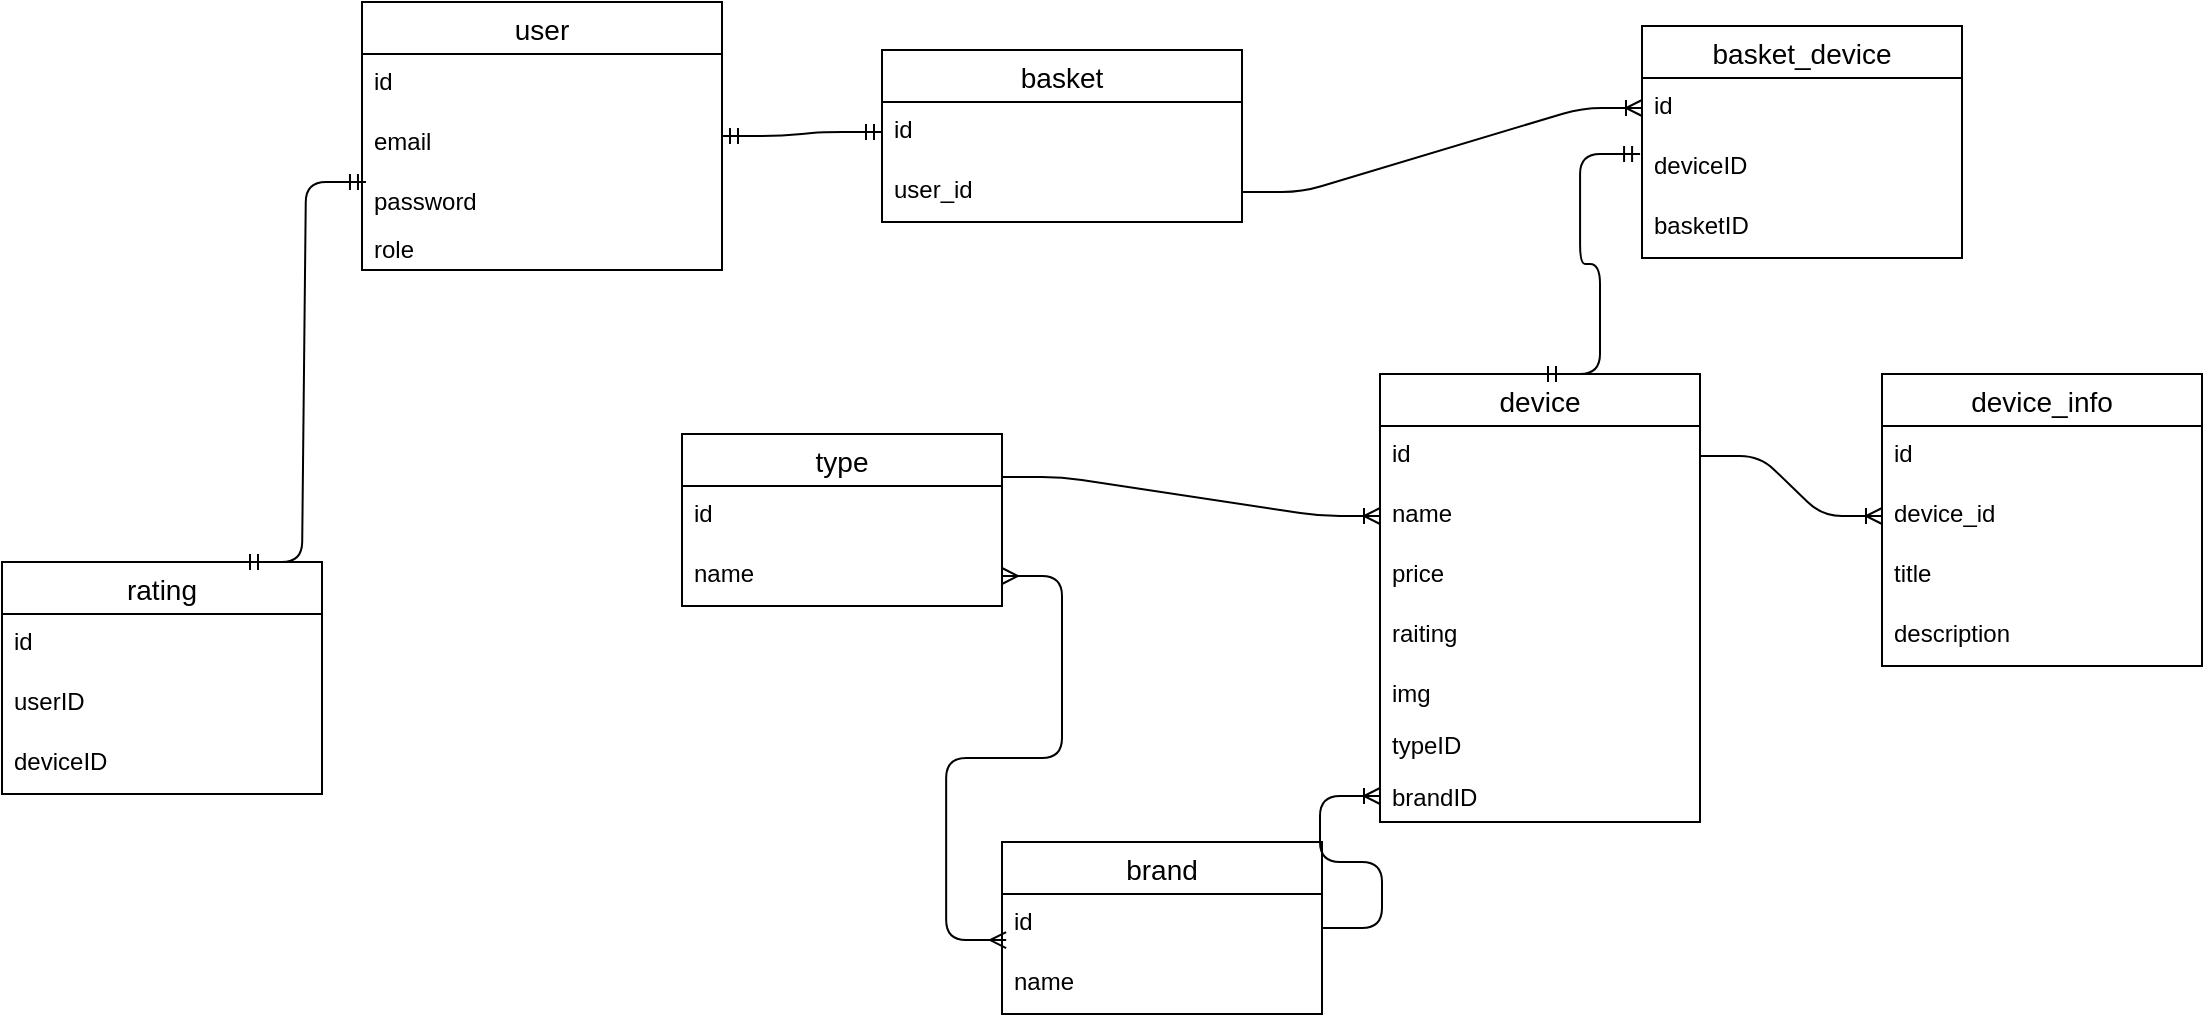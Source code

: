 <mxfile version="14.8.1" type="device"><diagram id="zYbGqliW-MIml7i_d41W" name="Page-1"><mxGraphModel dx="2462" dy="1162" grid="1" gridSize="20" guides="1" tooltips="1" connect="1" arrows="1" fold="1" page="0" pageScale="1" pageWidth="827" pageHeight="1169" background="none" math="0" shadow="0"><root><mxCell id="0"/><mxCell id="1" parent="0"/><mxCell id="QhOW9XZvBvPMVNQv5QSF-29" value="user" style="swimlane;fontStyle=0;childLayout=stackLayout;horizontal=1;startSize=26;horizontalStack=0;resizeParent=1;resizeParentMax=0;resizeLast=0;collapsible=1;marginBottom=0;align=center;fontSize=14;strokeWidth=1;" vertex="1" parent="1"><mxGeometry x="-20" y="-200" width="180" height="134" as="geometry"/></mxCell><mxCell id="QhOW9XZvBvPMVNQv5QSF-30" value="id" style="text;strokeColor=none;fillColor=none;spacingLeft=4;spacingRight=4;overflow=hidden;rotatable=0;points=[[0,0.5],[1,0.5]];portConstraint=eastwest;fontSize=12;strokeWidth=1;" vertex="1" parent="QhOW9XZvBvPMVNQv5QSF-29"><mxGeometry y="26" width="180" height="30" as="geometry"/></mxCell><mxCell id="QhOW9XZvBvPMVNQv5QSF-31" value="email" style="text;strokeColor=none;fillColor=none;spacingLeft=4;spacingRight=4;overflow=hidden;rotatable=0;points=[[0,0.5],[1,0.5]];portConstraint=eastwest;fontSize=12;strokeWidth=1;" vertex="1" parent="QhOW9XZvBvPMVNQv5QSF-29"><mxGeometry y="56" width="180" height="30" as="geometry"/></mxCell><mxCell id="QhOW9XZvBvPMVNQv5QSF-37" value="password" style="text;strokeColor=none;fillColor=none;spacingLeft=4;spacingRight=4;overflow=hidden;rotatable=0;points=[[0,0.5],[1,0.5]];portConstraint=eastwest;fontSize=12;strokeWidth=1;" vertex="1" parent="QhOW9XZvBvPMVNQv5QSF-29"><mxGeometry y="86" width="180" height="24" as="geometry"/></mxCell><mxCell id="QhOW9XZvBvPMVNQv5QSF-32" value="role" style="text;strokeColor=none;fillColor=none;spacingLeft=4;spacingRight=4;overflow=hidden;rotatable=0;points=[[0,0.5],[1,0.5]];portConstraint=eastwest;fontSize=12;strokeWidth=1;" vertex="1" parent="QhOW9XZvBvPMVNQv5QSF-29"><mxGeometry y="110" width="180" height="24" as="geometry"/></mxCell><mxCell id="QhOW9XZvBvPMVNQv5QSF-38" value="basket" style="swimlane;fontStyle=0;childLayout=stackLayout;horizontal=1;startSize=26;horizontalStack=0;resizeParent=1;resizeParentMax=0;resizeLast=0;collapsible=1;marginBottom=0;align=center;fontSize=14;strokeWidth=1;" vertex="1" parent="1"><mxGeometry x="240" y="-176" width="180" height="86" as="geometry"/></mxCell><mxCell id="QhOW9XZvBvPMVNQv5QSF-39" value="id" style="text;strokeColor=none;fillColor=none;spacingLeft=4;spacingRight=4;overflow=hidden;rotatable=0;points=[[0,0.5],[1,0.5]];portConstraint=eastwest;fontSize=12;strokeWidth=1;" vertex="1" parent="QhOW9XZvBvPMVNQv5QSF-38"><mxGeometry y="26" width="180" height="30" as="geometry"/></mxCell><mxCell id="QhOW9XZvBvPMVNQv5QSF-40" value="user_id" style="text;strokeColor=none;fillColor=none;spacingLeft=4;spacingRight=4;overflow=hidden;rotatable=0;points=[[0,0.5],[1,0.5]];portConstraint=eastwest;fontSize=12;strokeWidth=1;" vertex="1" parent="QhOW9XZvBvPMVNQv5QSF-38"><mxGeometry y="56" width="180" height="30" as="geometry"/></mxCell><mxCell id="QhOW9XZvBvPMVNQv5QSF-43" value="" style="edgeStyle=entityRelationEdgeStyle;fontSize=12;html=1;endArrow=ERmandOne;startArrow=ERmandOne;entryX=0;entryY=0.5;entryDx=0;entryDy=0;strokeWidth=1;" edge="1" parent="1" source="QhOW9XZvBvPMVNQv5QSF-29" target="QhOW9XZvBvPMVNQv5QSF-39"><mxGeometry width="100" height="100" relative="1" as="geometry"><mxPoint x="200" y="160" as="sourcePoint"/><mxPoint x="300" y="60" as="targetPoint"/></mxGeometry></mxCell><mxCell id="QhOW9XZvBvPMVNQv5QSF-44" value="device" style="swimlane;fontStyle=0;childLayout=stackLayout;horizontal=1;startSize=26;horizontalStack=0;resizeParent=1;resizeParentMax=0;resizeLast=0;collapsible=1;marginBottom=0;align=center;fontSize=14;strokeWidth=1;" vertex="1" parent="1"><mxGeometry x="489" y="-14" width="160" height="224" as="geometry"/></mxCell><mxCell id="QhOW9XZvBvPMVNQv5QSF-45" value="id" style="text;strokeColor=none;fillColor=none;spacingLeft=4;spacingRight=4;overflow=hidden;rotatable=0;points=[[0,0.5],[1,0.5]];portConstraint=eastwest;fontSize=12;strokeWidth=1;" vertex="1" parent="QhOW9XZvBvPMVNQv5QSF-44"><mxGeometry y="26" width="160" height="30" as="geometry"/></mxCell><mxCell id="QhOW9XZvBvPMVNQv5QSF-46" value="name" style="text;strokeColor=none;fillColor=none;spacingLeft=4;spacingRight=4;overflow=hidden;rotatable=0;points=[[0,0.5],[1,0.5]];portConstraint=eastwest;fontSize=12;strokeWidth=1;" vertex="1" parent="QhOW9XZvBvPMVNQv5QSF-44"><mxGeometry y="56" width="160" height="30" as="geometry"/></mxCell><mxCell id="QhOW9XZvBvPMVNQv5QSF-47" value="price" style="text;strokeColor=none;fillColor=none;spacingLeft=4;spacingRight=4;overflow=hidden;rotatable=0;points=[[0,0.5],[1,0.5]];portConstraint=eastwest;fontSize=12;strokeWidth=1;" vertex="1" parent="QhOW9XZvBvPMVNQv5QSF-44"><mxGeometry y="86" width="160" height="30" as="geometry"/></mxCell><mxCell id="QhOW9XZvBvPMVNQv5QSF-48" value="raiting" style="text;strokeColor=none;fillColor=none;spacingLeft=4;spacingRight=4;overflow=hidden;rotatable=0;points=[[0,0.5],[1,0.5]];portConstraint=eastwest;fontSize=12;strokeWidth=1;" vertex="1" parent="QhOW9XZvBvPMVNQv5QSF-44"><mxGeometry y="116" width="160" height="30" as="geometry"/></mxCell><mxCell id="QhOW9XZvBvPMVNQv5QSF-50" value="img&#10;" style="text;strokeColor=none;fillColor=none;spacingLeft=4;spacingRight=4;overflow=hidden;rotatable=0;points=[[0,0.5],[1,0.5]];portConstraint=eastwest;fontSize=12;strokeWidth=1;" vertex="1" parent="QhOW9XZvBvPMVNQv5QSF-44"><mxGeometry y="146" width="160" height="26" as="geometry"/></mxCell><mxCell id="QhOW9XZvBvPMVNQv5QSF-51" value="typeID&#10;" style="text;strokeColor=none;fillColor=none;spacingLeft=4;spacingRight=4;overflow=hidden;rotatable=0;points=[[0,0.5],[1,0.5]];portConstraint=eastwest;fontSize=12;strokeWidth=1;" vertex="1" parent="QhOW9XZvBvPMVNQv5QSF-44"><mxGeometry y="172" width="160" height="26" as="geometry"/></mxCell><mxCell id="QhOW9XZvBvPMVNQv5QSF-49" value="brandID" style="text;strokeColor=none;fillColor=none;spacingLeft=4;spacingRight=4;overflow=hidden;rotatable=0;points=[[0,0.5],[1,0.5]];portConstraint=eastwest;fontSize=12;strokeWidth=1;" vertex="1" parent="QhOW9XZvBvPMVNQv5QSF-44"><mxGeometry y="198" width="160" height="26" as="geometry"/></mxCell><mxCell id="QhOW9XZvBvPMVNQv5QSF-52" value="type" style="swimlane;fontStyle=0;childLayout=stackLayout;horizontal=1;startSize=26;horizontalStack=0;resizeParent=1;resizeParentMax=0;resizeLast=0;collapsible=1;marginBottom=0;align=center;fontSize=14;strokeWidth=1;" vertex="1" parent="1"><mxGeometry x="140" y="16" width="160" height="86" as="geometry"/></mxCell><mxCell id="QhOW9XZvBvPMVNQv5QSF-53" value="id" style="text;strokeColor=none;fillColor=none;spacingLeft=4;spacingRight=4;overflow=hidden;rotatable=0;points=[[0,0.5],[1,0.5]];portConstraint=eastwest;fontSize=12;strokeWidth=1;" vertex="1" parent="QhOW9XZvBvPMVNQv5QSF-52"><mxGeometry y="26" width="160" height="30" as="geometry"/></mxCell><mxCell id="QhOW9XZvBvPMVNQv5QSF-54" value="name" style="text;strokeColor=none;fillColor=none;spacingLeft=4;spacingRight=4;overflow=hidden;rotatable=0;points=[[0,0.5],[1,0.5]];portConstraint=eastwest;fontSize=12;strokeWidth=1;" vertex="1" parent="QhOW9XZvBvPMVNQv5QSF-52"><mxGeometry y="56" width="160" height="30" as="geometry"/></mxCell><mxCell id="QhOW9XZvBvPMVNQv5QSF-56" value="brand" style="swimlane;fontStyle=0;childLayout=stackLayout;horizontal=1;startSize=26;horizontalStack=0;resizeParent=1;resizeParentMax=0;resizeLast=0;collapsible=1;marginBottom=0;align=center;fontSize=14;strokeWidth=1;" vertex="1" parent="1"><mxGeometry x="300" y="220" width="160" height="86" as="geometry"/></mxCell><mxCell id="QhOW9XZvBvPMVNQv5QSF-57" value="id" style="text;strokeColor=none;fillColor=none;spacingLeft=4;spacingRight=4;overflow=hidden;rotatable=0;points=[[0,0.5],[1,0.5]];portConstraint=eastwest;fontSize=12;strokeWidth=1;" vertex="1" parent="QhOW9XZvBvPMVNQv5QSF-56"><mxGeometry y="26" width="160" height="30" as="geometry"/></mxCell><mxCell id="QhOW9XZvBvPMVNQv5QSF-58" value="name" style="text;strokeColor=none;fillColor=none;spacingLeft=4;spacingRight=4;overflow=hidden;rotatable=0;points=[[0,0.5],[1,0.5]];portConstraint=eastwest;fontSize=12;strokeWidth=1;" vertex="1" parent="QhOW9XZvBvPMVNQv5QSF-56"><mxGeometry y="56" width="160" height="30" as="geometry"/></mxCell><mxCell id="QhOW9XZvBvPMVNQv5QSF-60" value="" style="edgeStyle=entityRelationEdgeStyle;fontSize=12;html=1;endArrow=ERoneToMany;exitX=1;exitY=0.25;exitDx=0;exitDy=0;entryX=0;entryY=0.5;entryDx=0;entryDy=0;strokeWidth=1;" edge="1" parent="1" source="QhOW9XZvBvPMVNQv5QSF-52" target="QhOW9XZvBvPMVNQv5QSF-46"><mxGeometry width="100" height="100" relative="1" as="geometry"><mxPoint x="340" y="360" as="sourcePoint"/><mxPoint x="440" y="260" as="targetPoint"/></mxGeometry></mxCell><mxCell id="QhOW9XZvBvPMVNQv5QSF-61" value="" style="edgeStyle=entityRelationEdgeStyle;fontSize=12;html=1;endArrow=ERoneToMany;entryX=0;entryY=0.5;entryDx=0;entryDy=0;strokeWidth=1;" edge="1" parent="1" source="QhOW9XZvBvPMVNQv5QSF-56" target="QhOW9XZvBvPMVNQv5QSF-49"><mxGeometry width="100" height="100" relative="1" as="geometry"><mxPoint x="200" y="400" as="sourcePoint"/><mxPoint x="520" y="190" as="targetPoint"/></mxGeometry></mxCell><mxCell id="QhOW9XZvBvPMVNQv5QSF-62" value="" style="edgeStyle=entityRelationEdgeStyle;fontSize=12;html=1;endArrow=ERmany;startArrow=ERmany;exitX=1;exitY=0.5;exitDx=0;exitDy=0;entryX=0.013;entryY=0.767;entryDx=0;entryDy=0;entryPerimeter=0;strokeWidth=1;" edge="1" parent="1" source="QhOW9XZvBvPMVNQv5QSF-54" target="QhOW9XZvBvPMVNQv5QSF-57"><mxGeometry width="100" height="100" relative="1" as="geometry"><mxPoint x="280" y="640" as="sourcePoint"/><mxPoint x="380" y="540" as="targetPoint"/></mxGeometry></mxCell><mxCell id="QhOW9XZvBvPMVNQv5QSF-63" value="device_info" style="swimlane;fontStyle=0;childLayout=stackLayout;horizontal=1;startSize=26;horizontalStack=0;resizeParent=1;resizeParentMax=0;resizeLast=0;collapsible=1;marginBottom=0;align=center;fontSize=14;strokeWidth=1;" vertex="1" parent="1"><mxGeometry x="740" y="-14" width="160" height="146" as="geometry"/></mxCell><mxCell id="QhOW9XZvBvPMVNQv5QSF-64" value="id" style="text;strokeColor=none;fillColor=none;spacingLeft=4;spacingRight=4;overflow=hidden;rotatable=0;points=[[0,0.5],[1,0.5]];portConstraint=eastwest;fontSize=12;strokeWidth=1;" vertex="1" parent="QhOW9XZvBvPMVNQv5QSF-63"><mxGeometry y="26" width="160" height="30" as="geometry"/></mxCell><mxCell id="QhOW9XZvBvPMVNQv5QSF-65" value="device_id" style="text;strokeColor=none;fillColor=none;spacingLeft=4;spacingRight=4;overflow=hidden;rotatable=0;points=[[0,0.5],[1,0.5]];portConstraint=eastwest;fontSize=12;strokeWidth=1;" vertex="1" parent="QhOW9XZvBvPMVNQv5QSF-63"><mxGeometry y="56" width="160" height="30" as="geometry"/></mxCell><mxCell id="QhOW9XZvBvPMVNQv5QSF-68" value="title" style="text;strokeColor=none;fillColor=none;spacingLeft=4;spacingRight=4;overflow=hidden;rotatable=0;points=[[0,0.5],[1,0.5]];portConstraint=eastwest;fontSize=12;strokeWidth=1;" vertex="1" parent="QhOW9XZvBvPMVNQv5QSF-63"><mxGeometry y="86" width="160" height="30" as="geometry"/></mxCell><mxCell id="QhOW9XZvBvPMVNQv5QSF-66" value="description" style="text;strokeColor=none;fillColor=none;spacingLeft=4;spacingRight=4;overflow=hidden;rotatable=0;points=[[0,0.5],[1,0.5]];portConstraint=eastwest;fontSize=12;strokeWidth=1;" vertex="1" parent="QhOW9XZvBvPMVNQv5QSF-63"><mxGeometry y="116" width="160" height="30" as="geometry"/></mxCell><mxCell id="QhOW9XZvBvPMVNQv5QSF-67" value="" style="edgeStyle=entityRelationEdgeStyle;fontSize=12;html=1;endArrow=ERoneToMany;entryX=0;entryY=0.5;entryDx=0;entryDy=0;exitX=1;exitY=0.5;exitDx=0;exitDy=0;strokeWidth=1;" edge="1" parent="1" source="QhOW9XZvBvPMVNQv5QSF-45" target="QhOW9XZvBvPMVNQv5QSF-65"><mxGeometry width="100" height="100" relative="1" as="geometry"><mxPoint x="510" y="300" as="sourcePoint"/><mxPoint x="610" y="200" as="targetPoint"/></mxGeometry></mxCell><mxCell id="QhOW9XZvBvPMVNQv5QSF-69" value="basket_device" style="swimlane;fontStyle=0;childLayout=stackLayout;horizontal=1;startSize=26;horizontalStack=0;resizeParent=1;resizeParentMax=0;resizeLast=0;collapsible=1;marginBottom=0;align=center;fontSize=14;strokeWidth=1;" vertex="1" parent="1"><mxGeometry x="620" y="-188" width="160" height="116" as="geometry"/></mxCell><mxCell id="QhOW9XZvBvPMVNQv5QSF-70" value="id" style="text;strokeColor=none;fillColor=none;spacingLeft=4;spacingRight=4;overflow=hidden;rotatable=0;points=[[0,0.5],[1,0.5]];portConstraint=eastwest;fontSize=12;" vertex="1" parent="QhOW9XZvBvPMVNQv5QSF-69"><mxGeometry y="26" width="160" height="30" as="geometry"/></mxCell><mxCell id="QhOW9XZvBvPMVNQv5QSF-71" value="deviceID" style="text;strokeColor=none;fillColor=none;spacingLeft=4;spacingRight=4;overflow=hidden;rotatable=0;points=[[0,0.5],[1,0.5]];portConstraint=eastwest;fontSize=12;" vertex="1" parent="QhOW9XZvBvPMVNQv5QSF-69"><mxGeometry y="56" width="160" height="30" as="geometry"/></mxCell><mxCell id="QhOW9XZvBvPMVNQv5QSF-72" value="basketID" style="text;strokeColor=none;fillColor=none;spacingLeft=4;spacingRight=4;overflow=hidden;rotatable=0;points=[[0,0.5],[1,0.5]];portConstraint=eastwest;fontSize=12;" vertex="1" parent="QhOW9XZvBvPMVNQv5QSF-69"><mxGeometry y="86" width="160" height="30" as="geometry"/></mxCell><mxCell id="QhOW9XZvBvPMVNQv5QSF-73" value="" style="edgeStyle=entityRelationEdgeStyle;fontSize=12;html=1;endArrow=ERoneToMany;strokeWidth=1;entryX=0;entryY=0.5;entryDx=0;entryDy=0;" edge="1" parent="1" source="QhOW9XZvBvPMVNQv5QSF-40" target="QhOW9XZvBvPMVNQv5QSF-70"><mxGeometry width="100" height="100" relative="1" as="geometry"><mxPoint x="480" y="-80" as="sourcePoint"/><mxPoint x="580" y="-180" as="targetPoint"/></mxGeometry></mxCell><mxCell id="QhOW9XZvBvPMVNQv5QSF-74" value="" style="edgeStyle=entityRelationEdgeStyle;fontSize=12;html=1;endArrow=ERmandOne;startArrow=ERmandOne;strokeWidth=1;entryX=-0.006;entryY=0.267;entryDx=0;entryDy=0;entryPerimeter=0;exitX=0.5;exitY=0;exitDx=0;exitDy=0;" edge="1" parent="1" source="QhOW9XZvBvPMVNQv5QSF-44" target="QhOW9XZvBvPMVNQv5QSF-71"><mxGeometry width="100" height="100" relative="1" as="geometry"><mxPoint x="560" y="-20" as="sourcePoint"/><mxPoint x="580" y="-120" as="targetPoint"/></mxGeometry></mxCell><mxCell id="QhOW9XZvBvPMVNQv5QSF-75" value="rating" style="swimlane;fontStyle=0;childLayout=stackLayout;horizontal=1;startSize=26;horizontalStack=0;resizeParent=1;resizeParentMax=0;resizeLast=0;collapsible=1;marginBottom=0;align=center;fontSize=14;strokeWidth=1;" vertex="1" parent="1"><mxGeometry x="-200" y="80" width="160" height="116" as="geometry"/></mxCell><mxCell id="QhOW9XZvBvPMVNQv5QSF-76" value="id" style="text;strokeColor=none;fillColor=none;spacingLeft=4;spacingRight=4;overflow=hidden;rotatable=0;points=[[0,0.5],[1,0.5]];portConstraint=eastwest;fontSize=12;" vertex="1" parent="QhOW9XZvBvPMVNQv5QSF-75"><mxGeometry y="26" width="160" height="30" as="geometry"/></mxCell><mxCell id="QhOW9XZvBvPMVNQv5QSF-77" value="userID" style="text;strokeColor=none;fillColor=none;spacingLeft=4;spacingRight=4;overflow=hidden;rotatable=0;points=[[0,0.5],[1,0.5]];portConstraint=eastwest;fontSize=12;" vertex="1" parent="QhOW9XZvBvPMVNQv5QSF-75"><mxGeometry y="56" width="160" height="30" as="geometry"/></mxCell><mxCell id="QhOW9XZvBvPMVNQv5QSF-78" value="deviceID" style="text;strokeColor=none;fillColor=none;spacingLeft=4;spacingRight=4;overflow=hidden;rotatable=0;points=[[0,0.5],[1,0.5]];portConstraint=eastwest;fontSize=12;" vertex="1" parent="QhOW9XZvBvPMVNQv5QSF-75"><mxGeometry y="86" width="160" height="30" as="geometry"/></mxCell><mxCell id="QhOW9XZvBvPMVNQv5QSF-79" value="" style="edgeStyle=entityRelationEdgeStyle;fontSize=12;html=1;endArrow=ERmandOne;startArrow=ERmandOne;strokeWidth=1;entryX=0.011;entryY=1.133;entryDx=0;entryDy=0;entryPerimeter=0;exitX=0.75;exitY=0;exitDx=0;exitDy=0;" edge="1" parent="1" source="QhOW9XZvBvPMVNQv5QSF-75" target="QhOW9XZvBvPMVNQv5QSF-31"><mxGeometry width="100" height="100" relative="1" as="geometry"><mxPoint x="-80" y="100" as="sourcePoint"/><mxPoint x="20" as="targetPoint"/></mxGeometry></mxCell></root></mxGraphModel></diagram></mxfile>